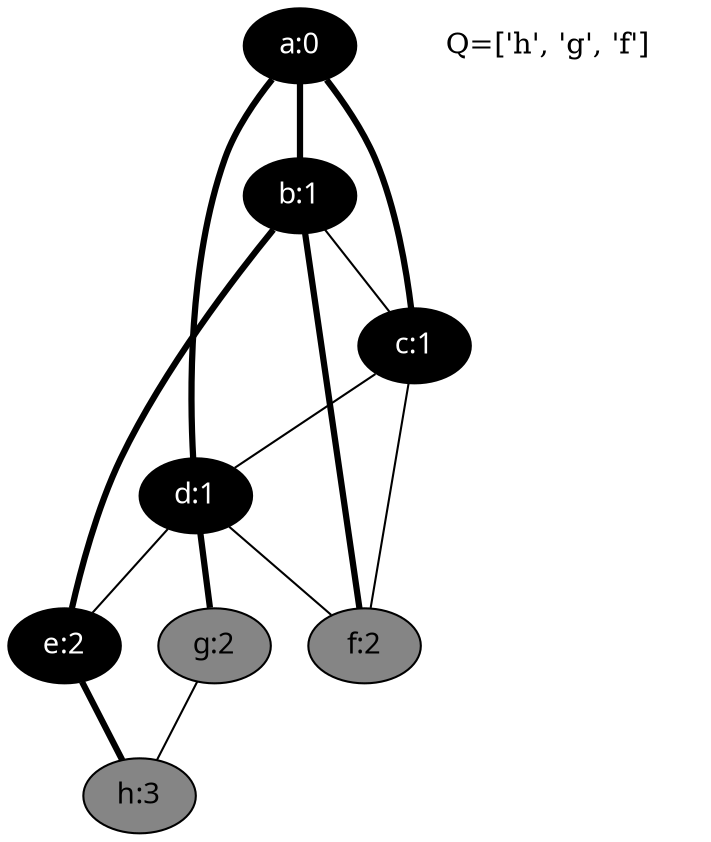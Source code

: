 Graph {
a [ label="a:0" fontcolor=white style=filled fontname="time-bold" fillcolor=black ];
b [ label="b:1" fontcolor=white style=filled fontname="time-bold" fillcolor=black ];
c [ label="c:1" fontcolor=white style=filled fontname="time-bold" fillcolor=black ];
d [ label="d:1" fontcolor=white style=filled fontname="time-bold" fillcolor=black ];
e [ label="e:2" fontcolor=white style=filled fontname="time-bold" fillcolor=black ];
f [ label="f:2" style=filled fontname="time-bold" fillcolor=gray52 ];
g [ label="g:2" style=filled fontname="time-bold" fillcolor=gray52 ];
h [ label="h:3" style=filled fontname="time-bold" fillcolor=gray52 ];
a--d[label="", penwidth=3];
a--b[label="", penwidth=3];
a--c[label="", penwidth=3];
b--e[label="", penwidth=3];
b--f[label="", penwidth=3];
b--c[label="", penwidth=1];
c--d[label="", penwidth=1];
c--f[label="", penwidth=1];
d--e[label="", penwidth=1];
d--f[label="", penwidth=1];
d--g[label="", penwidth=3];
e--h[label="", penwidth=3];
g--h[label="", penwidth=1];
legend[label="Q=['h', 'g', 'f']", color=white];
}